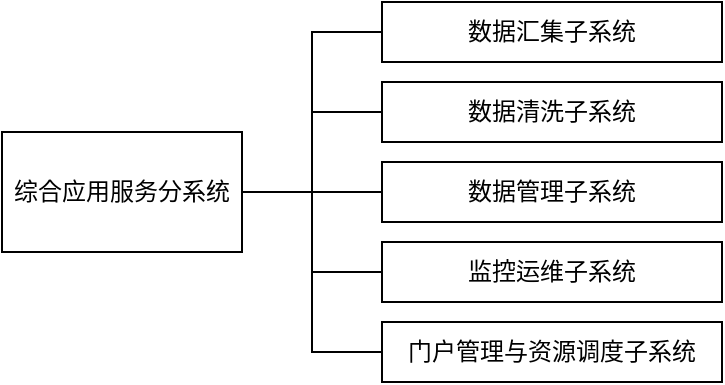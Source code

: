 <mxfile version="23.1.5" type="github" pages="2">
  <diagram name="第 1 页" id="eKCH6Yrh1MQp08J-hKyi">
    <mxGraphModel dx="780" dy="486" grid="0" gridSize="10" guides="1" tooltips="1" connect="1" arrows="1" fold="1" page="1" pageScale="1" pageWidth="1200" pageHeight="1920" math="0" shadow="0">
      <root>
        <mxCell id="0" />
        <mxCell id="1" parent="0" />
        <mxCell id="NoIh1lqZoHN_tGYTvnJ6-7" style="edgeStyle=orthogonalEdgeStyle;rounded=0;orthogonalLoop=1;jettySize=auto;html=1;exitX=1;exitY=0.5;exitDx=0;exitDy=0;entryX=0;entryY=0.5;entryDx=0;entryDy=0;endArrow=none;endFill=0;" edge="1" parent="1" source="NoIh1lqZoHN_tGYTvnJ6-1" target="NoIh1lqZoHN_tGYTvnJ6-2">
          <mxGeometry relative="1" as="geometry" />
        </mxCell>
        <mxCell id="NoIh1lqZoHN_tGYTvnJ6-8" style="edgeStyle=orthogonalEdgeStyle;rounded=0;orthogonalLoop=1;jettySize=auto;html=1;exitX=1;exitY=0.5;exitDx=0;exitDy=0;entryX=0;entryY=0.5;entryDx=0;entryDy=0;endArrow=none;endFill=0;" edge="1" parent="1" source="NoIh1lqZoHN_tGYTvnJ6-1" target="NoIh1lqZoHN_tGYTvnJ6-4">
          <mxGeometry relative="1" as="geometry" />
        </mxCell>
        <mxCell id="NoIh1lqZoHN_tGYTvnJ6-9" style="edgeStyle=orthogonalEdgeStyle;rounded=0;orthogonalLoop=1;jettySize=auto;html=1;exitX=1;exitY=0.5;exitDx=0;exitDy=0;entryX=0;entryY=0.5;entryDx=0;entryDy=0;endArrow=none;endFill=0;" edge="1" parent="1" source="NoIh1lqZoHN_tGYTvnJ6-1" target="NoIh1lqZoHN_tGYTvnJ6-3">
          <mxGeometry relative="1" as="geometry" />
        </mxCell>
        <mxCell id="NoIh1lqZoHN_tGYTvnJ6-12" style="edgeStyle=orthogonalEdgeStyle;rounded=0;orthogonalLoop=1;jettySize=auto;html=1;exitX=1;exitY=0.5;exitDx=0;exitDy=0;endArrow=none;endFill=0;" edge="1" parent="1" source="NoIh1lqZoHN_tGYTvnJ6-1" target="NoIh1lqZoHN_tGYTvnJ6-5">
          <mxGeometry relative="1" as="geometry" />
        </mxCell>
        <mxCell id="NoIh1lqZoHN_tGYTvnJ6-13" style="edgeStyle=orthogonalEdgeStyle;rounded=0;orthogonalLoop=1;jettySize=auto;html=1;exitX=1;exitY=0.5;exitDx=0;exitDy=0;entryX=0;entryY=0.5;entryDx=0;entryDy=0;endArrow=none;endFill=0;" edge="1" parent="1" source="NoIh1lqZoHN_tGYTvnJ6-1" target="NoIh1lqZoHN_tGYTvnJ6-6">
          <mxGeometry relative="1" as="geometry" />
        </mxCell>
        <mxCell id="NoIh1lqZoHN_tGYTvnJ6-1" value="综合应用服务分系统" style="rounded=0;whiteSpace=wrap;html=1;" vertex="1" parent="1">
          <mxGeometry x="90" y="395" width="120" height="60" as="geometry" />
        </mxCell>
        <mxCell id="NoIh1lqZoHN_tGYTvnJ6-2" value="数据汇集子系统" style="rounded=0;whiteSpace=wrap;html=1;" vertex="1" parent="1">
          <mxGeometry x="280" y="330" width="170" height="30" as="geometry" />
        </mxCell>
        <mxCell id="NoIh1lqZoHN_tGYTvnJ6-3" value="数据管理子系统" style="rounded=0;whiteSpace=wrap;html=1;" vertex="1" parent="1">
          <mxGeometry x="280" y="410" width="170" height="30" as="geometry" />
        </mxCell>
        <mxCell id="NoIh1lqZoHN_tGYTvnJ6-4" value="数据清洗子系统" style="rounded=0;whiteSpace=wrap;html=1;" vertex="1" parent="1">
          <mxGeometry x="280" y="370" width="170" height="30" as="geometry" />
        </mxCell>
        <mxCell id="NoIh1lqZoHN_tGYTvnJ6-5" value="监控运维子系统" style="rounded=0;whiteSpace=wrap;html=1;" vertex="1" parent="1">
          <mxGeometry x="280" y="450" width="170" height="30" as="geometry" />
        </mxCell>
        <mxCell id="NoIh1lqZoHN_tGYTvnJ6-6" value="门户管理与资源调度子系统" style="rounded=0;whiteSpace=wrap;html=1;" vertex="1" parent="1">
          <mxGeometry x="280" y="490" width="170" height="30" as="geometry" />
        </mxCell>
      </root>
    </mxGraphModel>
  </diagram>
  <diagram id="nkiX5e7yRtXr2Pxfv9d-" name="第 2 页">
    <mxGraphModel dx="979" dy="528" grid="1" gridSize="10" guides="1" tooltips="1" connect="1" arrows="1" fold="1" page="1" pageScale="1" pageWidth="1200" pageHeight="1920" math="0" shadow="0">
      <root>
        <mxCell id="0" />
        <mxCell id="1" parent="0" />
        <mxCell id="P7oMfOCCoxa92lgaIV1w-90" style="edgeStyle=orthogonalEdgeStyle;rounded=0;orthogonalLoop=1;jettySize=auto;html=1;exitX=1;exitY=0.5;exitDx=0;exitDy=0;fontFamily=Helvetica;" edge="1" parent="1" source="P7oMfOCCoxa92lgaIV1w-48" target="P7oMfOCCoxa92lgaIV1w-87">
          <mxGeometry relative="1" as="geometry" />
        </mxCell>
        <mxCell id="P7oMfOCCoxa92lgaIV1w-91" style="edgeStyle=orthogonalEdgeStyle;rounded=0;orthogonalLoop=1;jettySize=auto;html=1;exitX=1;exitY=0.5;exitDx=0;exitDy=0;entryX=0;entryY=0.5;entryDx=0;entryDy=0;fontFamily=Helvetica;" edge="1" parent="1" source="P7oMfOCCoxa92lgaIV1w-48" target="P7oMfOCCoxa92lgaIV1w-63">
          <mxGeometry relative="1" as="geometry" />
        </mxCell>
        <mxCell id="P7oMfOCCoxa92lgaIV1w-48" value="" style="rounded=0;whiteSpace=wrap;html=1;flipV=0;fontFamily=Helvetica;" vertex="1" parent="1">
          <mxGeometry x="530" y="120" width="150" height="280" as="geometry" />
        </mxCell>
        <mxCell id="P7oMfOCCoxa92lgaIV1w-58" value="" style="rounded=0;whiteSpace=wrap;html=1;fontFamily=Helvetica;" vertex="1" parent="1">
          <mxGeometry x="545" y="297.5" width="120" height="90" as="geometry" />
        </mxCell>
        <mxCell id="P7oMfOCCoxa92lgaIV1w-57" value="" style="rounded=0;whiteSpace=wrap;html=1;fontFamily=Helvetica;" vertex="1" parent="1">
          <mxGeometry x="545" y="143.75" width="120" height="130" as="geometry" />
        </mxCell>
        <mxCell id="P7oMfOCCoxa92lgaIV1w-62" style="edgeStyle=orthogonalEdgeStyle;rounded=0;orthogonalLoop=1;jettySize=auto;html=1;exitX=1;exitY=0.5;exitDx=0;exitDy=0;entryX=0;entryY=0.5;entryDx=0;entryDy=0;fontFamily=Helvetica;" edge="1" parent="1" source="P7oMfOCCoxa92lgaIV1w-31" target="P7oMfOCCoxa92lgaIV1w-48">
          <mxGeometry relative="1" as="geometry" />
        </mxCell>
        <mxCell id="P7oMfOCCoxa92lgaIV1w-31" value="" style="rounded=0;whiteSpace=wrap;html=1;fontFamily=Helvetica;" vertex="1" parent="1">
          <mxGeometry x="350" y="120" width="150" height="280" as="geometry" />
        </mxCell>
        <mxCell id="P7oMfOCCoxa92lgaIV1w-40" value="" style="rounded=0;whiteSpace=wrap;html=1;fontFamily=Helvetica;" vertex="1" parent="1">
          <mxGeometry x="435" y="237.5" width="60" height="132.5" as="geometry" />
        </mxCell>
        <mxCell id="P7oMfOCCoxa92lgaIV1w-44" style="edgeStyle=orthogonalEdgeStyle;rounded=0;orthogonalLoop=1;jettySize=auto;html=1;exitX=1;exitY=0.5;exitDx=0;exitDy=0;entryX=0;entryY=0.5;entryDx=0;entryDy=0;fontFamily=Helvetica;" edge="1" parent="1" source="P7oMfOCCoxa92lgaIV1w-38" target="P7oMfOCCoxa92lgaIV1w-40">
          <mxGeometry relative="1" as="geometry" />
        </mxCell>
        <mxCell id="P7oMfOCCoxa92lgaIV1w-38" value="" style="rounded=0;whiteSpace=wrap;html=1;fontFamily=Helvetica;" vertex="1" parent="1">
          <mxGeometry x="355" y="237.5" width="60" height="132.5" as="geometry" />
        </mxCell>
        <mxCell id="P7oMfOCCoxa92lgaIV1w-46" style="edgeStyle=orthogonalEdgeStyle;rounded=0;orthogonalLoop=1;jettySize=auto;html=1;exitX=1;exitY=0.5;exitDx=0;exitDy=0;entryX=0;entryY=0.5;entryDx=0;entryDy=0;fontFamily=Helvetica;" edge="1" parent="1" source="P7oMfOCCoxa92lgaIV1w-6" target="P7oMfOCCoxa92lgaIV1w-31">
          <mxGeometry relative="1" as="geometry" />
        </mxCell>
        <mxCell id="P7oMfOCCoxa92lgaIV1w-6" value="" style="rounded=0;whiteSpace=wrap;html=1;fontFamily=Helvetica;" vertex="1" parent="1">
          <mxGeometry x="190" y="120" width="130" height="280" as="geometry" />
        </mxCell>
        <mxCell id="P7oMfOCCoxa92lgaIV1w-24" value="" style="rounded=0;whiteSpace=wrap;html=1;fontFamily=Helvetica;" vertex="1" parent="1">
          <mxGeometry x="200" y="190" width="110" height="160" as="geometry" />
        </mxCell>
        <mxCell id="P7oMfOCCoxa92lgaIV1w-1" value="&lt;p class=&quot;MsoNormal&quot;&gt;地震灾害链野外观测科学数据&lt;/p&gt;" style="rounded=0;whiteSpace=wrap;html=1;fontFamily=Helvetica;" vertex="1" parent="1">
          <mxGeometry x="10" y="185" width="120" height="30" as="geometry" />
        </mxCell>
        <mxCell id="P7oMfOCCoxa92lgaIV1w-2" value="&lt;p class=&quot;MsoNormal&quot;&gt;地震灾害链科学实验数据&lt;/p&gt;" style="rounded=0;whiteSpace=wrap;html=1;fontFamily=Helvetica;" vertex="1" parent="1">
          <mxGeometry x="10" y="225" width="120" height="30" as="geometry" />
        </mxCell>
        <mxCell id="P7oMfOCCoxa92lgaIV1w-3" value="&lt;p class=&quot;MsoNormal&quot;&gt;中国地震科学实验场形成实验数据&lt;/p&gt;" style="rounded=0;whiteSpace=wrap;html=1;fontFamily=Helvetica;" vertex="1" parent="1">
          <mxGeometry x="10" y="265" width="120" height="30" as="geometry" />
        </mxCell>
        <mxCell id="P7oMfOCCoxa92lgaIV1w-4" value="&lt;p class=&quot;MsoNormal&quot;&gt;其他数据&lt;/p&gt;" style="rounded=0;whiteSpace=wrap;html=1;fontFamily=Helvetica;" vertex="1" parent="1">
          <mxGeometry x="10" y="305" width="120" height="30" as="geometry" />
        </mxCell>
        <mxCell id="P7oMfOCCoxa92lgaIV1w-98" style="edgeStyle=orthogonalEdgeStyle;rounded=0;orthogonalLoop=1;jettySize=auto;html=1;exitX=0;exitY=0.5;exitDx=0;exitDy=0;exitPerimeter=0;entryX=0;entryY=0.5;entryDx=0;entryDy=0;" edge="1" parent="1" source="P7oMfOCCoxa92lgaIV1w-12" target="P7oMfOCCoxa92lgaIV1w-6">
          <mxGeometry relative="1" as="geometry" />
        </mxCell>
        <mxCell id="P7oMfOCCoxa92lgaIV1w-12" value="" style="strokeWidth=2;html=1;shape=mxgraph.flowchart.annotation_1;align=left;pointerEvents=1;rotation=-180;fontFamily=Helvetica;" vertex="1" parent="1">
          <mxGeometry x="140" y="195" width="10" height="130" as="geometry" />
        </mxCell>
        <mxCell id="P7oMfOCCoxa92lgaIV1w-21" value="&lt;p class=&quot;MsoNormal&quot; style=&quot;font-size: 14px;&quot;&gt;数据汇集子系统&lt;/p&gt;" style="text;html=1;align=center;verticalAlign=middle;whiteSpace=wrap;rounded=0;fontStyle=1;fontSize=14;fontFamily=Helvetica;" vertex="1" parent="1">
          <mxGeometry x="210" y="90" width="100" height="30" as="geometry" />
        </mxCell>
        <mxCell id="P7oMfOCCoxa92lgaIV1w-23" value="专用数据采集&lt;br&gt;通讯协议" style="rounded=0;whiteSpace=wrap;html=1;fontFamily=Helvetica;" vertex="1" parent="1">
          <mxGeometry x="200" y="130" width="110" height="30" as="geometry" />
        </mxCell>
        <mxCell id="P7oMfOCCoxa92lgaIV1w-25" value="&lt;br style=&quot;border-color: var(--border-color); color: rgb(0, 0, 0); font-size: 12px; font-style: normal; font-variant-ligatures: normal; font-variant-caps: normal; font-weight: 400; letter-spacing: normal; orphans: 2; text-align: center; text-indent: 0px; text-transform: none; widows: 2; word-spacing: 0px; -webkit-text-stroke-width: 0px; background-color: rgb(251, 251, 251); text-decoration-thickness: initial; text-decoration-style: initial; text-decoration-color: initial;&quot;&gt;&lt;span style=&quot;border-color: var(--border-color); color: rgb(0, 0, 0); font-size: 12px; font-style: normal; font-variant-ligatures: normal; font-variant-caps: normal; font-weight: 400; letter-spacing: normal; orphans: 2; text-align: center; text-indent: 0px; text-transform: none; widows: 2; word-spacing: 0px; -webkit-text-stroke-width: 0px; text-decoration-thickness: initial; text-decoration-style: initial; text-decoration-color: initial; background-color: rgb(251, 251, 251); float: none; display: inline !important;&quot;&gt;多源数据采集&lt;/span&gt;&lt;br style=&quot;border-color: var(--border-color); color: rgb(0, 0, 0); font-size: 12px; font-style: normal; font-variant-ligatures: normal; font-variant-caps: normal; font-weight: 400; letter-spacing: normal; orphans: 2; text-align: center; text-indent: 0px; text-transform: none; widows: 2; word-spacing: 0px; -webkit-text-stroke-width: 0px; background-color: rgb(251, 251, 251); text-decoration-thickness: initial; text-decoration-style: initial; text-decoration-color: initial;&quot;&gt;" style="text;whiteSpace=wrap;html=1;fontFamily=Helvetica;" vertex="1" parent="1">
          <mxGeometry x="215" y="150" width="80" height="50" as="geometry" />
        </mxCell>
        <mxCell id="P7oMfOCCoxa92lgaIV1w-29" value="&lt;div&gt;其他数据兼容&lt;/div&gt;&lt;div&gt;与数据录入模块&lt;/div&gt;" style="rounded=0;whiteSpace=wrap;html=1;fontFamily=Helvetica;" vertex="1" parent="1">
          <mxGeometry x="200" y="360" width="110" height="30" as="geometry" />
        </mxCell>
        <mxCell id="P7oMfOCCoxa92lgaIV1w-32" value="&lt;div&gt;数据转换与&lt;/div&gt;&lt;div&gt;清洗规则制定&lt;/div&gt;" style="rounded=0;whiteSpace=wrap;html=1;fontFamily=Helvetica;" vertex="1" parent="1">
          <mxGeometry x="357.5" y="170" width="135" height="30" as="geometry" />
        </mxCell>
        <mxCell id="P7oMfOCCoxa92lgaIV1w-33" value="&lt;p class=&quot;MsoNormal&quot;&gt;自动转换&lt;/p&gt;" style="rounded=0;whiteSpace=wrap;html=1;fontFamily=Helvetica;" vertex="1" parent="1">
          <mxGeometry x="357.5" y="247.5" width="55" height="50" as="geometry" />
        </mxCell>
        <mxCell id="P7oMfOCCoxa92lgaIV1w-34" value="&lt;p class=&quot;MsoNormal&quot;&gt;人工转换&lt;/p&gt;" style="rounded=0;whiteSpace=wrap;html=1;fontFamily=Helvetica;" vertex="1" parent="1">
          <mxGeometry x="357.5" y="312.5" width="55" height="50" as="geometry" />
        </mxCell>
        <mxCell id="P7oMfOCCoxa92lgaIV1w-36" value="&lt;p class=&quot;MsoNormal&quot;&gt;数据检查&lt;/p&gt;" style="rounded=0;whiteSpace=wrap;html=1;fontFamily=Helvetica;" vertex="1" parent="1">
          <mxGeometry x="437.5" y="247.5" width="55" height="30" as="geometry" />
        </mxCell>
        <mxCell id="P7oMfOCCoxa92lgaIV1w-37" value="&lt;p class=&quot;MsoNormal&quot;&gt;数据过滤&lt;/p&gt;" style="rounded=0;whiteSpace=wrap;html=1;fontFamily=Helvetica;" vertex="1" parent="1">
          <mxGeometry x="437.5" y="287.5" width="55" height="30" as="geometry" />
        </mxCell>
        <mxCell id="P7oMfOCCoxa92lgaIV1w-39" value="数据转换" style="text;html=1;align=center;verticalAlign=middle;whiteSpace=wrap;rounded=0;fontFamily=Helvetica;" vertex="1" parent="1">
          <mxGeometry x="357.5" y="212.5" width="60" height="30" as="geometry" />
        </mxCell>
        <mxCell id="P7oMfOCCoxa92lgaIV1w-42" value="数据清洗" style="text;html=1;align=center;verticalAlign=middle;whiteSpace=wrap;rounded=0;fontFamily=Helvetica;" vertex="1" parent="1">
          <mxGeometry x="432.5" y="212.5" width="60" height="30" as="geometry" />
        </mxCell>
        <mxCell id="P7oMfOCCoxa92lgaIV1w-45" value="&lt;p class=&quot;MsoNormal&quot; style=&quot;font-size: 14px;&quot;&gt;数据清洗子系统&lt;/p&gt;" style="text;html=1;align=center;verticalAlign=middle;whiteSpace=wrap;rounded=0;fontStyle=1;fontSize=14;fontFamily=Helvetica;" vertex="1" parent="1">
          <mxGeometry x="380" y="90" width="100" height="30" as="geometry" />
        </mxCell>
        <mxCell id="P7oMfOCCoxa92lgaIV1w-47" value="&lt;p class=&quot;MsoNormal&quot;&gt;数据加工&lt;/p&gt;" style="rounded=0;whiteSpace=wrap;html=1;fontFamily=Helvetica;" vertex="1" parent="1">
          <mxGeometry x="437.5" y="327.5" width="55" height="30" as="geometry" />
        </mxCell>
        <mxCell id="P7oMfOCCoxa92lgaIV1w-49" value="&lt;p class=&quot;MsoNormal&quot; style=&quot;font-size: 14px;&quot;&gt;数据管理子系统&lt;/p&gt;" style="text;html=1;align=center;verticalAlign=middle;whiteSpace=wrap;rounded=0;fontStyle=1;fontSize=14;fontFamily=Helvetica;" vertex="1" parent="1">
          <mxGeometry x="552.5" y="90" width="105" height="30" as="geometry" />
        </mxCell>
        <mxCell id="P7oMfOCCoxa92lgaIV1w-50" value="&lt;div&gt;基础信息管理&lt;/div&gt;" style="rounded=0;whiteSpace=wrap;html=1;flipV=0;fontFamily=Helvetica;" vertex="1" parent="1">
          <mxGeometry x="555" y="303.75" width="100" height="20" as="geometry" />
        </mxCell>
        <mxCell id="P7oMfOCCoxa92lgaIV1w-51" value="&lt;div&gt;日志信息管理&lt;/div&gt;" style="rounded=0;whiteSpace=wrap;html=1;flipV=0;fontFamily=Helvetica;" vertex="1" parent="1">
          <mxGeometry x="555" y="331.25" width="100" height="20" as="geometry" />
        </mxCell>
        <mxCell id="P7oMfOCCoxa92lgaIV1w-52" value="&lt;div&gt;数据对外服务&lt;/div&gt;" style="rounded=0;whiteSpace=wrap;html=1;flipV=0;fontFamily=Helvetica;" vertex="1" parent="1">
          <mxGeometry x="555" y="361.25" width="100" height="20" as="geometry" />
        </mxCell>
        <mxCell id="P7oMfOCCoxa92lgaIV1w-53" value="&lt;div&gt;数据库存储策略&lt;/div&gt;" style="rounded=0;whiteSpace=wrap;html=1;flipV=0;fontFamily=Helvetica;" vertex="1" parent="1">
          <mxGeometry x="555" y="153.75" width="100" height="20" as="geometry" />
        </mxCell>
        <mxCell id="P7oMfOCCoxa92lgaIV1w-54" value="&lt;div&gt;库表结构设计&lt;/div&gt;" style="rounded=0;whiteSpace=wrap;html=1;flipV=0;fontFamily=Helvetica;" vertex="1" parent="1">
          <mxGeometry x="555" y="183.75" width="100" height="20" as="geometry" />
        </mxCell>
        <mxCell id="P7oMfOCCoxa92lgaIV1w-55" value="&lt;div&gt;编码与规则表&lt;/div&gt;" style="rounded=0;whiteSpace=wrap;html=1;flipV=0;fontFamily=Helvetica;" vertex="1" parent="1">
          <mxGeometry x="555" y="213.75" width="100" height="20" as="geometry" />
        </mxCell>
        <mxCell id="P7oMfOCCoxa92lgaIV1w-56" value="&lt;div&gt;数据库集群&lt;/div&gt;" style="rounded=0;whiteSpace=wrap;html=1;flipV=0;fontFamily=Helvetica;" vertex="1" parent="1">
          <mxGeometry x="555" y="243.75" width="100" height="20" as="geometry" />
        </mxCell>
        <mxCell id="P7oMfOCCoxa92lgaIV1w-60" value="数据存储" style="text;html=1;align=center;verticalAlign=middle;whiteSpace=wrap;rounded=0;fontSize=14;fontFamily=Helvetica;" vertex="1" parent="1">
          <mxGeometry x="575" y="117" width="60" height="30" as="geometry" />
        </mxCell>
        <mxCell id="P7oMfOCCoxa92lgaIV1w-61" value="数据管理" style="text;html=1;align=center;verticalAlign=middle;whiteSpace=wrap;rounded=0;fontSize=14;fontFamily=Helvetica;" vertex="1" parent="1">
          <mxGeometry x="570" y="271.75" width="60" height="30" as="geometry" />
        </mxCell>
        <mxCell id="P7oMfOCCoxa92lgaIV1w-63" value="" style="rounded=0;whiteSpace=wrap;html=1;flipV=0;fontFamily=Helvetica;" vertex="1" parent="1">
          <mxGeometry x="720" y="280" width="360" height="120" as="geometry" />
        </mxCell>
        <mxCell id="P7oMfOCCoxa92lgaIV1w-66" value="&lt;p class=&quot;MsoNormal&quot;&gt;&lt;br&gt;&lt;/p&gt;" style="rounded=0;whiteSpace=wrap;html=1;fontFamily=Helvetica;" vertex="1" parent="1">
          <mxGeometry x="930" y="325.13" width="140" height="50" as="geometry" />
        </mxCell>
        <mxCell id="P7oMfOCCoxa92lgaIV1w-68" value="" style="rounded=0;whiteSpace=wrap;html=1;fontFamily=Helvetica;" vertex="1" parent="1">
          <mxGeometry x="775" y="318.63" width="145" height="70" as="geometry" />
        </mxCell>
        <mxCell id="P7oMfOCCoxa92lgaIV1w-70" value="&lt;p class=&quot;MsoNormal&quot;&gt;告警信息响应规则制定&lt;/p&gt;" style="rounded=0;whiteSpace=wrap;html=1;fontFamily=Helvetica;" vertex="1" parent="1">
          <mxGeometry x="780" y="323.88" width="65" height="28" as="geometry" />
        </mxCell>
        <mxCell id="P7oMfOCCoxa92lgaIV1w-74" value="&lt;p class=&quot;MsoNormal&quot;&gt;生成运行质量报告&lt;/p&gt;" style="rounded=0;whiteSpace=wrap;html=1;fontFamily=Helvetica;" vertex="1" parent="1">
          <mxGeometry x="850" y="355.38" width="65" height="28" as="geometry" />
        </mxCell>
        <mxCell id="P7oMfOCCoxa92lgaIV1w-75" value="&lt;div&gt;告警信息&lt;/div&gt;&lt;div&gt;管理&lt;/div&gt;" style="rounded=0;whiteSpace=wrap;html=1;fontFamily=Helvetica;" vertex="1" parent="1">
          <mxGeometry x="850" y="323.88" width="65" height="28" as="geometry" />
        </mxCell>
        <mxCell id="P7oMfOCCoxa92lgaIV1w-76" value="告警信息&lt;br&gt;推送" style="rounded=0;whiteSpace=wrap;html=1;fontFamily=Helvetica;" vertex="1" parent="1">
          <mxGeometry x="780" y="354.88" width="65" height="28.5" as="geometry" />
        </mxCell>
        <mxCell id="P7oMfOCCoxa92lgaIV1w-77" value="管理策略制订与测试" style="text;html=1;align=center;verticalAlign=middle;whiteSpace=wrap;rounded=0;fontFamily=Helvetica;" vertex="1" parent="1">
          <mxGeometry x="777.5" y="293.88" width="135" height="30" as="geometry" />
        </mxCell>
        <mxCell id="P7oMfOCCoxa92lgaIV1w-80" value="生成维修&lt;br&gt;维护工单" style="rounded=0;whiteSpace=wrap;html=1;fontFamily=Helvetica;" vertex="1" parent="1">
          <mxGeometry x="932.5" y="337.63" width="65" height="28.5" as="geometry" />
        </mxCell>
        <mxCell id="P7oMfOCCoxa92lgaIV1w-82" value="记录维修&lt;br&gt;维护日志" style="rounded=0;whiteSpace=wrap;html=1;fontFamily=Helvetica;" vertex="1" parent="1">
          <mxGeometry x="1002.5" y="337.63" width="65" height="28.5" as="geometry" />
        </mxCell>
        <mxCell id="P7oMfOCCoxa92lgaIV1w-83" value="&lt;span style=&quot;color: rgb(0, 0, 0); font-size: 12px; font-style: normal; font-variant-ligatures: normal; font-variant-caps: normal; font-weight: 400; letter-spacing: normal; orphans: 2; text-align: center; text-indent: 0px; text-transform: none; widows: 2; word-spacing: 0px; -webkit-text-stroke-width: 0px; background-color: rgb(251, 251, 251); text-decoration-thickness: initial; text-decoration-style: initial; text-decoration-color: initial; float: none; display: inline !important;&quot;&gt;维修维护管理模块&lt;/span&gt;" style="text;whiteSpace=wrap;html=1;fontFamily=Helvetica;" vertex="1" parent="1">
          <mxGeometry x="950" y="300.13" width="130" height="20" as="geometry" />
        </mxCell>
        <mxCell id="P7oMfOCCoxa92lgaIV1w-85" value="监控运维规则制订与测试" style="rounded=0;whiteSpace=wrap;html=1;fontFamily=Helvetica;" vertex="1" parent="1">
          <mxGeometry x="727.5" y="300" width="42.5" height="90" as="geometry" />
        </mxCell>
        <mxCell id="P7oMfOCCoxa92lgaIV1w-86" value="&lt;p class=&quot;MsoNormal&quot; style=&quot;font-size: 14px;&quot;&gt;监控运维子系统&lt;/p&gt;" style="text;html=1;align=center;verticalAlign=middle;whiteSpace=wrap;rounded=0;fontStyle=1;fontSize=14;fontFamily=Helvetica;" vertex="1" parent="1">
          <mxGeometry x="847.5" y="255" width="105" height="30" as="geometry" />
        </mxCell>
        <mxCell id="P7oMfOCCoxa92lgaIV1w-87" value="" style="rounded=0;whiteSpace=wrap;html=1;flipV=0;fontFamily=Helvetica;" vertex="1" parent="1">
          <mxGeometry x="720" y="120" width="360" height="120" as="geometry" />
        </mxCell>
        <mxCell id="P7oMfOCCoxa92lgaIV1w-88" value="&lt;p class=&quot;MsoNormal&quot; style=&quot;font-size: 14px;&quot;&gt;门户管理与资源调度子系统&lt;/p&gt;" style="text;html=1;align=center;verticalAlign=middle;whiteSpace=wrap;rounded=0;fontStyle=1;fontSize=14;fontFamily=Helvetica;" vertex="1" parent="1">
          <mxGeometry x="810" y="90" width="182.5" height="30" as="geometry" />
        </mxCell>
        <mxCell id="P7oMfOCCoxa92lgaIV1w-92" value="&lt;p class=&quot;MsoNormal&quot;&gt;WEB&lt;font&gt;门户管理&lt;/font&gt;&lt;/p&gt;" style="rounded=0;whiteSpace=wrap;html=1;strokeColor=default;align=center;verticalAlign=middle;fontFamily=Helvetica;fontSize=12;fontColor=default;fillColor=default;" vertex="1" parent="1">
          <mxGeometry x="731.25" y="145" width="60" height="75" as="geometry" />
        </mxCell>
        <mxCell id="P7oMfOCCoxa92lgaIV1w-93" value="作业调度引擎" style="rounded=0;whiteSpace=wrap;html=1;strokeColor=default;align=center;verticalAlign=middle;fontFamily=Helvetica;fontSize=12;fontColor=default;fillColor=default;" vertex="1" parent="1">
          <mxGeometry x="801.25" y="145" width="60" height="75" as="geometry" />
        </mxCell>
        <mxCell id="P7oMfOCCoxa92lgaIV1w-94" value="&lt;p style=&quot;font-size: 12px;&quot; class=&quot;MsoNormal&quot;&gt;&lt;span style=&quot;font-size: 12px;&quot;&gt;&lt;font style=&quot;font-size: 12px;&quot;&gt;模型计算设置&lt;/font&gt;&lt;/span&gt;&lt;/p&gt;" style="rounded=0;whiteSpace=wrap;html=1;strokeColor=default;align=center;verticalAlign=middle;fontFamily=Helvetica;fontSize=12;fontColor=default;fillColor=default;" vertex="1" parent="1">
          <mxGeometry x="871.25" y="145" width="60" height="75" as="geometry" />
        </mxCell>
        <mxCell id="P7oMfOCCoxa92lgaIV1w-95" value="&lt;p class=&quot;MsoNormal&quot;&gt;3D&lt;font&gt;可视化引擎接口&lt;/font&gt;&lt;/p&gt;" style="rounded=0;whiteSpace=wrap;html=1;strokeColor=default;align=center;verticalAlign=middle;fontFamily=Helvetica;fontSize=12;fontColor=default;fillColor=default;" vertex="1" parent="1">
          <mxGeometry x="941.25" y="145" width="60" height="75" as="geometry" />
        </mxCell>
        <mxCell id="P7oMfOCCoxa92lgaIV1w-96" value="&lt;p class=&quot;MsoNormal&quot;&gt;基于GIS的时空计算与展示&lt;/p&gt;" style="rounded=0;whiteSpace=wrap;html=1;strokeColor=default;align=center;verticalAlign=middle;fontFamily=Helvetica;fontSize=12;fontColor=default;fillColor=default;" vertex="1" parent="1">
          <mxGeometry x="1008.75" y="145" width="60" height="75" as="geometry" />
        </mxCell>
        <mxCell id="P7oMfOCCoxa92lgaIV1w-101" value="人工采集" style="rounded=0;whiteSpace=wrap;html=1;" vertex="1" parent="1">
          <mxGeometry x="210" y="303.75" width="90" height="30" as="geometry" />
        </mxCell>
        <mxCell id="P7oMfOCCoxa92lgaIV1w-102" value="自动数据采集" style="rounded=0;whiteSpace=wrap;html=1;" vertex="1" parent="1">
          <mxGeometry x="210" y="257.5" width="90" height="30" as="geometry" />
        </mxCell>
        <mxCell id="P7oMfOCCoxa92lgaIV1w-103" value="实时数据采集" style="rounded=0;whiteSpace=wrap;html=1;" vertex="1" parent="1">
          <mxGeometry x="210" y="210" width="90" height="30" as="geometry" />
        </mxCell>
      </root>
    </mxGraphModel>
  </diagram>
</mxfile>
